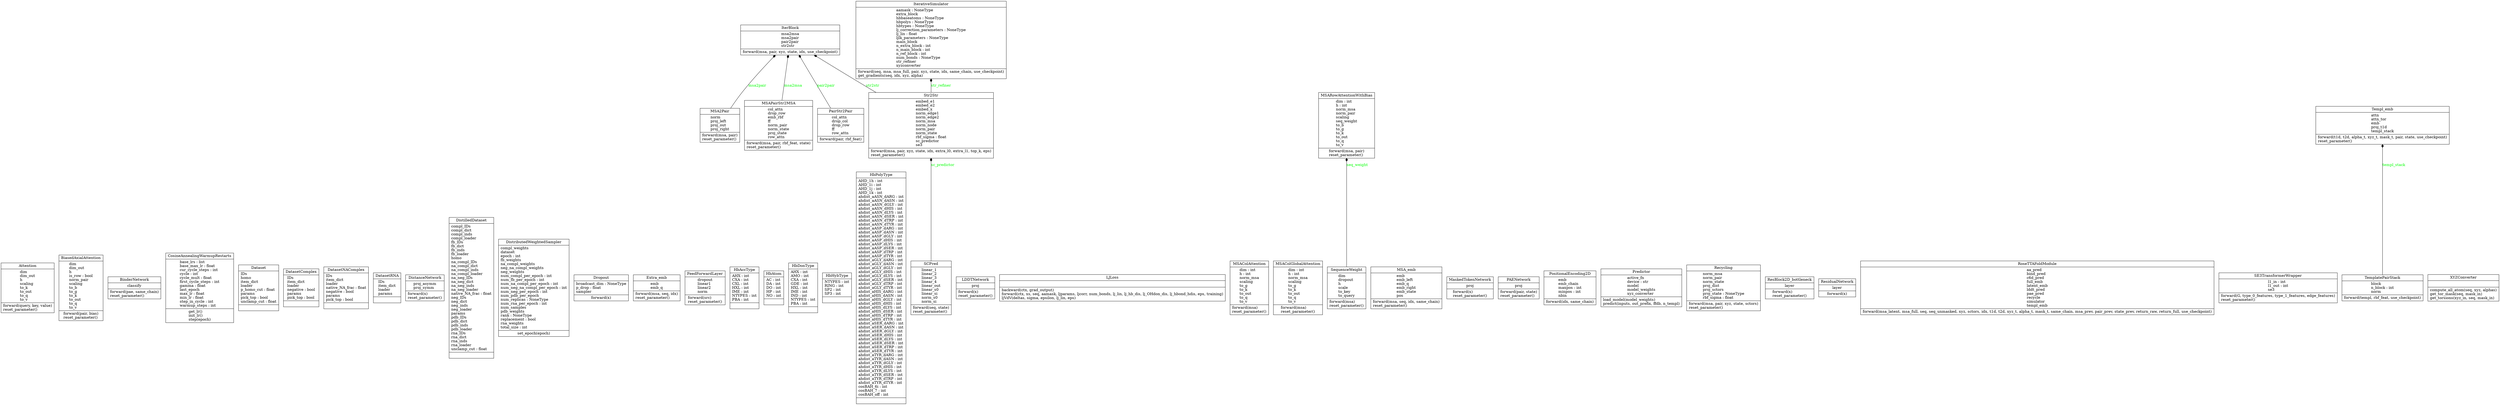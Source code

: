 digraph "classes" {
    rankdir = BT;
    charset = "utf-8";
    "network.Attention_module.Attention" [color = "black";fontcolor = "black";label = <{Attention|dim<br ALIGN="LEFT"/>dim_out<br ALIGN="LEFT"/>h<br ALIGN="LEFT"/>scaling<br ALIGN="LEFT"/>to_k<br ALIGN="LEFT"/>to_out<br ALIGN="LEFT"/>to_q<br ALIGN="LEFT"/>to_v<br ALIGN="LEFT"/>|forward(query, key, value)<br ALIGN="LEFT"/>reset_parameter()<br ALIGN="LEFT"/>}>;shape = "record";style = "solid";];
    "network.Attention_module.BiasedAxialAttention" [color = "black";fontcolor = "black";label = <{BiasedAxialAttention|dim<br ALIGN="LEFT"/>dim_out<br ALIGN="LEFT"/>h<br ALIGN="LEFT"/>is_row : bool<br ALIGN="LEFT"/>norm_pair<br ALIGN="LEFT"/>scaling<br ALIGN="LEFT"/>to_b<br ALIGN="LEFT"/>to_g<br ALIGN="LEFT"/>to_k<br ALIGN="LEFT"/>to_out<br ALIGN="LEFT"/>to_q<br ALIGN="LEFT"/>to_v<br ALIGN="LEFT"/>|forward(pair, bias)<br ALIGN="LEFT"/>reset_parameter()<br ALIGN="LEFT"/>}>;shape = "record";style = "solid";];
    "network.AuxiliaryPredictor.BinderNetwork" [color = "black";fontcolor = "black";label = <{BinderNetwork|classify<br ALIGN="LEFT"/>|forward(pae, same_chain)<br ALIGN="LEFT"/>reset_parameter()<br ALIGN="LEFT"/>}>;shape = "record";style = "solid";];
    "network.scheduler.CosineAnnealingWarmupRestarts" [color = "black";fontcolor = "black";label = <{CosineAnnealingWarmupRestarts|base_lrs : list<br ALIGN="LEFT"/>base_max_lr : float<br ALIGN="LEFT"/>cur_cycle_steps : int<br ALIGN="LEFT"/>cycle : int<br ALIGN="LEFT"/>cycle_mult : float<br ALIGN="LEFT"/>first_cycle_steps : int<br ALIGN="LEFT"/>gamma : float<br ALIGN="LEFT"/>last_epoch<br ALIGN="LEFT"/>max_lr : float<br ALIGN="LEFT"/>min_lr : float<br ALIGN="LEFT"/>step_in_cycle : int<br ALIGN="LEFT"/>warmup_steps : int<br ALIGN="LEFT"/>|get_lr()<br ALIGN="LEFT"/>init_lr()<br ALIGN="LEFT"/>step(epoch)<br ALIGN="LEFT"/>}>;shape = "record";style = "solid";];
    "network.data_loader.Dataset" [color = "black";fontcolor = "black";label = <{Dataset|IDs<br ALIGN="LEFT"/>homo<br ALIGN="LEFT"/>item_dict<br ALIGN="LEFT"/>loader<br ALIGN="LEFT"/>p_homo_cut : float<br ALIGN="LEFT"/>params<br ALIGN="LEFT"/>pick_top : bool<br ALIGN="LEFT"/>unclamp_cut : float<br ALIGN="LEFT"/>|}>;shape = "record";style = "solid";];
    "network.data_loader.DatasetComplex" [color = "black";fontcolor = "black";label = <{DatasetComplex|IDs<br ALIGN="LEFT"/>item_dict<br ALIGN="LEFT"/>loader<br ALIGN="LEFT"/>negative : bool<br ALIGN="LEFT"/>params<br ALIGN="LEFT"/>pick_top : bool<br ALIGN="LEFT"/>|}>;shape = "record";style = "solid";];
    "network.data_loader.DatasetNAComplex" [color = "black";fontcolor = "black";label = <{DatasetNAComplex|IDs<br ALIGN="LEFT"/>item_dict<br ALIGN="LEFT"/>loader<br ALIGN="LEFT"/>native_NA_frac : float<br ALIGN="LEFT"/>negative : bool<br ALIGN="LEFT"/>params<br ALIGN="LEFT"/>pick_top : bool<br ALIGN="LEFT"/>|}>;shape = "record";style = "solid";];
    "network.data_loader.DatasetRNA" [color = "black";fontcolor = "black";label = <{DatasetRNA|IDs<br ALIGN="LEFT"/>item_dict<br ALIGN="LEFT"/>loader<br ALIGN="LEFT"/>params<br ALIGN="LEFT"/>|}>;shape = "record";style = "solid";];
    "network.AuxiliaryPredictor.DistanceNetwork" [color = "black";fontcolor = "black";label = <{DistanceNetwork|proj_asymm<br ALIGN="LEFT"/>proj_symm<br ALIGN="LEFT"/>|forward(x)<br ALIGN="LEFT"/>reset_parameter()<br ALIGN="LEFT"/>}>;shape = "record";style = "solid";];
    "network.data_loader.DistilledDataset" [color = "black";fontcolor = "black";label = <{DistilledDataset|compl_IDs<br ALIGN="LEFT"/>compl_dict<br ALIGN="LEFT"/>compl_inds<br ALIGN="LEFT"/>compl_loader<br ALIGN="LEFT"/>fb_IDs<br ALIGN="LEFT"/>fb_dict<br ALIGN="LEFT"/>fb_inds<br ALIGN="LEFT"/>fb_loader<br ALIGN="LEFT"/>homo<br ALIGN="LEFT"/>na_compl_IDs<br ALIGN="LEFT"/>na_compl_dict<br ALIGN="LEFT"/>na_compl_inds<br ALIGN="LEFT"/>na_compl_loader<br ALIGN="LEFT"/>na_neg_IDs<br ALIGN="LEFT"/>na_neg_dict<br ALIGN="LEFT"/>na_neg_inds<br ALIGN="LEFT"/>na_neg_loader<br ALIGN="LEFT"/>native_NA_frac : float<br ALIGN="LEFT"/>neg_IDs<br ALIGN="LEFT"/>neg_dict<br ALIGN="LEFT"/>neg_inds<br ALIGN="LEFT"/>neg_loader<br ALIGN="LEFT"/>params<br ALIGN="LEFT"/>pdb_IDs<br ALIGN="LEFT"/>pdb_dict<br ALIGN="LEFT"/>pdb_inds<br ALIGN="LEFT"/>pdb_loader<br ALIGN="LEFT"/>rna_IDs<br ALIGN="LEFT"/>rna_dict<br ALIGN="LEFT"/>rna_inds<br ALIGN="LEFT"/>rna_loader<br ALIGN="LEFT"/>unclamp_cut : float<br ALIGN="LEFT"/>|}>;shape = "record";style = "solid";];
    "network.data_loader.DistributedWeightedSampler" [color = "black";fontcolor = "black";label = <{DistributedWeightedSampler|compl_weights<br ALIGN="LEFT"/>dataset<br ALIGN="LEFT"/>epoch : int<br ALIGN="LEFT"/>fb_weights<br ALIGN="LEFT"/>na_compl_weights<br ALIGN="LEFT"/>neg_na_compl_weights<br ALIGN="LEFT"/>neg_weights<br ALIGN="LEFT"/>num_compl_per_epoch : int<br ALIGN="LEFT"/>num_fb_per_epoch : int<br ALIGN="LEFT"/>num_na_compl_per_epoch : int<br ALIGN="LEFT"/>num_neg_na_compl_per_epoch : int<br ALIGN="LEFT"/>num_neg_per_epoch : int<br ALIGN="LEFT"/>num_pdb_per_epoch<br ALIGN="LEFT"/>num_replicas : NoneType<br ALIGN="LEFT"/>num_rna_per_epoch : int<br ALIGN="LEFT"/>num_samples<br ALIGN="LEFT"/>pdb_weights<br ALIGN="LEFT"/>rank : NoneType<br ALIGN="LEFT"/>replacement : bool<br ALIGN="LEFT"/>rna_weights<br ALIGN="LEFT"/>total_size : int<br ALIGN="LEFT"/>|set_epoch(epoch)<br ALIGN="LEFT"/>}>;shape = "record";style = "solid";];
    "network.util_module.Dropout" [color = "black";fontcolor = "black";label = <{Dropout|broadcast_dim : NoneType<br ALIGN="LEFT"/>p_drop : float<br ALIGN="LEFT"/>sampler<br ALIGN="LEFT"/>|forward(x)<br ALIGN="LEFT"/>}>;shape = "record";style = "solid";];
    "network.Embeddings.Extra_emb" [color = "black";fontcolor = "black";label = <{Extra_emb|emb<br ALIGN="LEFT"/>emb_q<br ALIGN="LEFT"/>|forward(msa, seq, idx)<br ALIGN="LEFT"/>reset_parameter()<br ALIGN="LEFT"/>}>;shape = "record";style = "solid";];
    "network.Attention_module.FeedForwardLayer" [color = "black";fontcolor = "black";label = <{FeedForwardLayer|dropout<br ALIGN="LEFT"/>linear1<br ALIGN="LEFT"/>linear2<br ALIGN="LEFT"/>norm<br ALIGN="LEFT"/>|forward(src)<br ALIGN="LEFT"/>reset_parameter()<br ALIGN="LEFT"/>}>;shape = "record";style = "solid";];
    "network.scoring.HbAccType" [color = "black";fontcolor = "black";label = <{HbAccType|AHX : int<br ALIGN="LEFT"/>CXA : int<br ALIGN="LEFT"/>CXL : int<br ALIGN="LEFT"/>HXL : int<br ALIGN="LEFT"/>IME : int<br ALIGN="LEFT"/>NTYPES : int<br ALIGN="LEFT"/>PBA : int<br ALIGN="LEFT"/>|}>;shape = "record";style = "solid";];
    "network.scoring.HbAtom" [color = "black";fontcolor = "black";label = <{HbAtom|AC : int<br ALIGN="LEFT"/>DA : int<br ALIGN="LEFT"/>DO : int<br ALIGN="LEFT"/>HP : int<br ALIGN="LEFT"/>NO : int<br ALIGN="LEFT"/>|}>;shape = "record";style = "solid";];
    "network.scoring.HbDonType" [color = "black";fontcolor = "black";label = <{HbDonType|AHX : int<br ALIGN="LEFT"/>AMO : int<br ALIGN="LEFT"/>CXA : int<br ALIGN="LEFT"/>GDE : int<br ALIGN="LEFT"/>HXL : int<br ALIGN="LEFT"/>IME : int<br ALIGN="LEFT"/>IND : int<br ALIGN="LEFT"/>NTYPES : int<br ALIGN="LEFT"/>PBA : int<br ALIGN="LEFT"/>|}>;shape = "record";style = "solid";];
    "network.scoring.HbHybType" [color = "black";fontcolor = "black";label = <{HbHybType|NTYPES : int<br ALIGN="LEFT"/>RING : int<br ALIGN="LEFT"/>SP2 : int<br ALIGN="LEFT"/>SP3 : int<br ALIGN="LEFT"/>|}>;shape = "record";style = "solid";];
    "network.scoring.HbPolyType" [color = "black";fontcolor = "black";label = <{HbPolyType|AHD_1h : int<br ALIGN="LEFT"/>AHD_1i : int<br ALIGN="LEFT"/>AHD_1j : int<br ALIGN="LEFT"/>AHD_1k : int<br ALIGN="LEFT"/>ahdist_aASN_dARG : int<br ALIGN="LEFT"/>ahdist_aASN_dASN : int<br ALIGN="LEFT"/>ahdist_aASN_dGLY : int<br ALIGN="LEFT"/>ahdist_aASN_dHIS : int<br ALIGN="LEFT"/>ahdist_aASN_dLYS : int<br ALIGN="LEFT"/>ahdist_aASN_dSER : int<br ALIGN="LEFT"/>ahdist_aASN_dTRP : int<br ALIGN="LEFT"/>ahdist_aASN_dTYR : int<br ALIGN="LEFT"/>ahdist_aASP_dARG : int<br ALIGN="LEFT"/>ahdist_aASP_dASN : int<br ALIGN="LEFT"/>ahdist_aASP_dGLY : int<br ALIGN="LEFT"/>ahdist_aASP_dHIS : int<br ALIGN="LEFT"/>ahdist_aASP_dLYS : int<br ALIGN="LEFT"/>ahdist_aASP_dSER : int<br ALIGN="LEFT"/>ahdist_aASP_dTRP : int<br ALIGN="LEFT"/>ahdist_aASP_dTYR : int<br ALIGN="LEFT"/>ahdist_aGLY_dARG : int<br ALIGN="LEFT"/>ahdist_aGLY_dASN : int<br ALIGN="LEFT"/>ahdist_aGLY_dGLY : int<br ALIGN="LEFT"/>ahdist_aGLY_dHIS : int<br ALIGN="LEFT"/>ahdist_aGLY_dLYS : int<br ALIGN="LEFT"/>ahdist_aGLY_dSER : int<br ALIGN="LEFT"/>ahdist_aGLY_dTRP : int<br ALIGN="LEFT"/>ahdist_aGLY_dTYR : int<br ALIGN="LEFT"/>ahdist_aHIS_dARG : int<br ALIGN="LEFT"/>ahdist_aHIS_dASN : int<br ALIGN="LEFT"/>ahdist_aHIS_dGLY : int<br ALIGN="LEFT"/>ahdist_aHIS_dHIS : int<br ALIGN="LEFT"/>ahdist_aHIS_dLYS : int<br ALIGN="LEFT"/>ahdist_aHIS_dSER : int<br ALIGN="LEFT"/>ahdist_aHIS_dTRP : int<br ALIGN="LEFT"/>ahdist_aHIS_dTYR : int<br ALIGN="LEFT"/>ahdist_aSER_dARG : int<br ALIGN="LEFT"/>ahdist_aSER_dASN : int<br ALIGN="LEFT"/>ahdist_aSER_dGLY : int<br ALIGN="LEFT"/>ahdist_aSER_dHIS : int<br ALIGN="LEFT"/>ahdist_aSER_dLYS : int<br ALIGN="LEFT"/>ahdist_aSER_dSER : int<br ALIGN="LEFT"/>ahdist_aSER_dTRP : int<br ALIGN="LEFT"/>ahdist_aSER_dTYR : int<br ALIGN="LEFT"/>ahdist_aTYR_dARG : int<br ALIGN="LEFT"/>ahdist_aTYR_dASN : int<br ALIGN="LEFT"/>ahdist_aTYR_dGLY : int<br ALIGN="LEFT"/>ahdist_aTYR_dHIS : int<br ALIGN="LEFT"/>ahdist_aTYR_dLYS : int<br ALIGN="LEFT"/>ahdist_aTYR_dSER : int<br ALIGN="LEFT"/>ahdist_aTYR_dTRP : int<br ALIGN="LEFT"/>ahdist_aTYR_dTYR : int<br ALIGN="LEFT"/>cosBAH_6i : int<br ALIGN="LEFT"/>cosBAH_7 : int<br ALIGN="LEFT"/>cosBAH_off : int<br ALIGN="LEFT"/>|}>;shape = "record";style = "solid";];
    "network.Track_module.IterBlock" [color = "black";fontcolor = "black";label = <{IterBlock|msa2msa<br ALIGN="LEFT"/>msa2pair<br ALIGN="LEFT"/>pair2pair<br ALIGN="LEFT"/>str2str<br ALIGN="LEFT"/>|forward(msa, pair, xyz, state, idx, use_checkpoint)<br ALIGN="LEFT"/>}>;shape = "record";style = "solid";];
    "network.Track_module.IterativeSimulator" [color = "black";fontcolor = "black";label = <{IterativeSimulator|aamask : NoneType<br ALIGN="LEFT"/>extra_block<br ALIGN="LEFT"/>hbbaseatoms : NoneType<br ALIGN="LEFT"/>hbpolys : NoneType<br ALIGN="LEFT"/>hbtypes : NoneType<br ALIGN="LEFT"/>lj_correction_parameters : NoneType<br ALIGN="LEFT"/>lj_lin : float<br ALIGN="LEFT"/>ljlk_parameters : NoneType<br ALIGN="LEFT"/>main_block<br ALIGN="LEFT"/>n_extra_block : int<br ALIGN="LEFT"/>n_main_block : int<br ALIGN="LEFT"/>n_ref_block : int<br ALIGN="LEFT"/>num_bonds : NoneType<br ALIGN="LEFT"/>str_refiner<br ALIGN="LEFT"/>xyzconverter<br ALIGN="LEFT"/>|forward(seq, msa, msa_full, pair, xyz, state, idx, same_chain, use_checkpoint)<br ALIGN="LEFT"/>get_gradients(seq, idx, xyz, alpha)<br ALIGN="LEFT"/>}>;shape = "record";style = "solid";];
    "network.AuxiliaryPredictor.LDDTNetwork" [color = "black";fontcolor = "black";label = <{LDDTNetwork|proj<br ALIGN="LEFT"/>|forward(x)<br ALIGN="LEFT"/>reset_parameter()<br ALIGN="LEFT"/>}>;shape = "record";style = "solid";];
    "network.loss.LJLoss" [color = "black";fontcolor = "black";label = <{LJLoss|<br ALIGN="LEFT"/>|backward(ctx, grad_output)<br ALIGN="LEFT"/>forward(ctx, xs, seq, aamask, ljparams, ljcorr, num_bonds, lj_lin, lj_hb_dis, lj_OHdon_dis, lj_hbond_hdis, eps, training)<br ALIGN="LEFT"/>ljVdV(deltas, sigma, epsilon, lj_lin, eps)<br ALIGN="LEFT"/>}>;shape = "record";style = "solid";];
    "network.Track_module.MSA2Pair" [color = "black";fontcolor = "black";label = <{MSA2Pair|norm<br ALIGN="LEFT"/>proj_left<br ALIGN="LEFT"/>proj_out<br ALIGN="LEFT"/>proj_right<br ALIGN="LEFT"/>|forward(msa, pair)<br ALIGN="LEFT"/>reset_parameter()<br ALIGN="LEFT"/>}>;shape = "record";style = "solid";];
    "network.Attention_module.MSAColAttention" [color = "black";fontcolor = "black";label = <{MSAColAttention|dim : int<br ALIGN="LEFT"/>h : int<br ALIGN="LEFT"/>norm_msa<br ALIGN="LEFT"/>scaling<br ALIGN="LEFT"/>to_g<br ALIGN="LEFT"/>to_k<br ALIGN="LEFT"/>to_out<br ALIGN="LEFT"/>to_q<br ALIGN="LEFT"/>to_v<br ALIGN="LEFT"/>|forward(msa)<br ALIGN="LEFT"/>reset_parameter()<br ALIGN="LEFT"/>}>;shape = "record";style = "solid";];
    "network.Attention_module.MSAColGlobalAttention" [color = "black";fontcolor = "black";label = <{MSAColGlobalAttention|dim : int<br ALIGN="LEFT"/>h : int<br ALIGN="LEFT"/>norm_msa<br ALIGN="LEFT"/>scaling<br ALIGN="LEFT"/>to_g<br ALIGN="LEFT"/>to_k<br ALIGN="LEFT"/>to_out<br ALIGN="LEFT"/>to_q<br ALIGN="LEFT"/>to_v<br ALIGN="LEFT"/>|forward(msa)<br ALIGN="LEFT"/>reset_parameter()<br ALIGN="LEFT"/>}>;shape = "record";style = "solid";];
    "network.Track_module.MSAPairStr2MSA" [color = "black";fontcolor = "black";label = <{MSAPairStr2MSA|col_attn<br ALIGN="LEFT"/>drop_row<br ALIGN="LEFT"/>emb_rbf<br ALIGN="LEFT"/>ff<br ALIGN="LEFT"/>norm_pair<br ALIGN="LEFT"/>norm_state<br ALIGN="LEFT"/>proj_state<br ALIGN="LEFT"/>row_attn<br ALIGN="LEFT"/>|forward(msa, pair, rbf_feat, state)<br ALIGN="LEFT"/>reset_parameter()<br ALIGN="LEFT"/>}>;shape = "record";style = "solid";];
    "network.Attention_module.MSARowAttentionWithBias" [color = "black";fontcolor = "black";label = <{MSARowAttentionWithBias|dim : int<br ALIGN="LEFT"/>h : int<br ALIGN="LEFT"/>norm_msa<br ALIGN="LEFT"/>norm_pair<br ALIGN="LEFT"/>scaling<br ALIGN="LEFT"/>seq_weight<br ALIGN="LEFT"/>to_b<br ALIGN="LEFT"/>to_g<br ALIGN="LEFT"/>to_k<br ALIGN="LEFT"/>to_out<br ALIGN="LEFT"/>to_q<br ALIGN="LEFT"/>to_v<br ALIGN="LEFT"/>|forward(msa, pair)<br ALIGN="LEFT"/>reset_parameter()<br ALIGN="LEFT"/>}>;shape = "record";style = "solid";];
    "network.Embeddings.MSA_emb" [color = "black";fontcolor = "black";label = <{MSA_emb|emb<br ALIGN="LEFT"/>emb_left<br ALIGN="LEFT"/>emb_q<br ALIGN="LEFT"/>emb_right<br ALIGN="LEFT"/>emb_state<br ALIGN="LEFT"/>pos<br ALIGN="LEFT"/>|forward(msa, seq, idx, same_chain)<br ALIGN="LEFT"/>reset_parameter()<br ALIGN="LEFT"/>}>;shape = "record";style = "solid";];
    "network.AuxiliaryPredictor.MaskedTokenNetwork" [color = "black";fontcolor = "black";label = <{MaskedTokenNetwork|proj<br ALIGN="LEFT"/>|forward(x)<br ALIGN="LEFT"/>reset_parameter()<br ALIGN="LEFT"/>}>;shape = "record";style = "solid";];
    "network.AuxiliaryPredictor.PAENetwork" [color = "black";fontcolor = "black";label = <{PAENetwork|proj<br ALIGN="LEFT"/>|forward(pair, state)<br ALIGN="LEFT"/>reset_parameter()<br ALIGN="LEFT"/>}>;shape = "record";style = "solid";];
    "network.Track_module.PairStr2Pair" [color = "black";fontcolor = "black";label = <{PairStr2Pair|col_attn<br ALIGN="LEFT"/>drop_col<br ALIGN="LEFT"/>drop_row<br ALIGN="LEFT"/>ff<br ALIGN="LEFT"/>row_attn<br ALIGN="LEFT"/>|forward(pair, rbf_feat)<br ALIGN="LEFT"/>}>;shape = "record";style = "solid";];
    "network.Track_module.PositionalEncoding2D" [color = "black";fontcolor = "black";label = <{PositionalEncoding2D|emb<br ALIGN="LEFT"/>emb_chain<br ALIGN="LEFT"/>maxpos : int<br ALIGN="LEFT"/>minpos : int<br ALIGN="LEFT"/>nbin<br ALIGN="LEFT"/>|forward(idx, same_chain)<br ALIGN="LEFT"/>}>;shape = "record";style = "solid";];
    "network.predict.Predictor" [color = "black";fontcolor = "black";label = <{Predictor|active_fn<br ALIGN="LEFT"/>device : str<br ALIGN="LEFT"/>model<br ALIGN="LEFT"/>model_weights<br ALIGN="LEFT"/>xyz_converter<br ALIGN="LEFT"/>|load_model(model_weights)<br ALIGN="LEFT"/>predict(inputs, out_prefix, ffdb, n_templ)<br ALIGN="LEFT"/>}>;shape = "record";style = "solid";];
    "network.Embeddings.Recycling" [color = "black";fontcolor = "black";label = <{Recycling|norm_msa<br ALIGN="LEFT"/>norm_pair<br ALIGN="LEFT"/>norm_state<br ALIGN="LEFT"/>proj_dist<br ALIGN="LEFT"/>proj_sctors<br ALIGN="LEFT"/>proj_state : NoneType<br ALIGN="LEFT"/>rbf_sigma : float<br ALIGN="LEFT"/>|forward(msa, pair, xyz, state, sctors)<br ALIGN="LEFT"/>reset_parameter()<br ALIGN="LEFT"/>}>;shape = "record";style = "solid";];
    "network.resnet.ResBlock2D_bottleneck" [color = "black";fontcolor = "black";label = <{ResBlock2D_bottleneck|layer<br ALIGN="LEFT"/>|forward(x)<br ALIGN="LEFT"/>reset_parameter()<br ALIGN="LEFT"/>}>;shape = "record";style = "solid";];
    "network.resnet.ResidualNetwork" [color = "black";fontcolor = "black";label = <{ResidualNetwork|layer<br ALIGN="LEFT"/>|forward(x)<br ALIGN="LEFT"/>}>;shape = "record";style = "solid";];
    "network.RoseTTAFoldModel.RoseTTAFoldModule" [color = "black";fontcolor = "black";label = <{RoseTTAFoldModule|aa_pred<br ALIGN="LEFT"/>bind_pred<br ALIGN="LEFT"/>c6d_pred<br ALIGN="LEFT"/>full_emb<br ALIGN="LEFT"/>latent_emb<br ALIGN="LEFT"/>lddt_pred<br ALIGN="LEFT"/>pae_pred<br ALIGN="LEFT"/>recycle<br ALIGN="LEFT"/>simulator<br ALIGN="LEFT"/>templ_emb<br ALIGN="LEFT"/>|forward(msa_latent, msa_full, seq, seq_unmasked, xyz, sctors, idx, t1d, t2d, xyz_t, alpha_t, mask_t, same_chain, msa_prev, pair_prev, state_prev, return_raw, return_full, use_checkpoint)<br ALIGN="LEFT"/>}>;shape = "record";style = "solid";];
    "network.Track_module.SCPred" [color = "black";fontcolor = "black";label = <{SCPred|linear_1<br ALIGN="LEFT"/>linear_2<br ALIGN="LEFT"/>linear_3<br ALIGN="LEFT"/>linear_4<br ALIGN="LEFT"/>linear_out<br ALIGN="LEFT"/>linear_s0<br ALIGN="LEFT"/>linear_si<br ALIGN="LEFT"/>norm_s0<br ALIGN="LEFT"/>norm_si<br ALIGN="LEFT"/>|forward(seq, state)<br ALIGN="LEFT"/>reset_parameter()<br ALIGN="LEFT"/>}>;shape = "record";style = "solid";];
    "network.SE3_network.SE3TransformerWrapper" [color = "black";fontcolor = "black";label = <{SE3TransformerWrapper|l1_in : int<br ALIGN="LEFT"/>l1_out : int<br ALIGN="LEFT"/>se3<br ALIGN="LEFT"/>|forward(G, type_0_features, type_1_features, edge_features)<br ALIGN="LEFT"/>reset_parameter()<br ALIGN="LEFT"/>}>;shape = "record";style = "solid";];
    "network.Attention_module.SequenceWeight" [color = "black";fontcolor = "black";label = <{SequenceWeight|dim<br ALIGN="LEFT"/>dropout<br ALIGN="LEFT"/>h<br ALIGN="LEFT"/>scale<br ALIGN="LEFT"/>to_key<br ALIGN="LEFT"/>to_query<br ALIGN="LEFT"/>|forward(msa)<br ALIGN="LEFT"/>reset_parameter()<br ALIGN="LEFT"/>}>;shape = "record";style = "solid";];
    "network.Track_module.Str2Str" [color = "black";fontcolor = "black";label = <{Str2Str|embed_e1<br ALIGN="LEFT"/>embed_e2<br ALIGN="LEFT"/>embed_x<br ALIGN="LEFT"/>norm_edge1<br ALIGN="LEFT"/>norm_edge2<br ALIGN="LEFT"/>norm_msa<br ALIGN="LEFT"/>norm_node<br ALIGN="LEFT"/>norm_pair<br ALIGN="LEFT"/>norm_state<br ALIGN="LEFT"/>rbf_sigma : float<br ALIGN="LEFT"/>sc_predictor<br ALIGN="LEFT"/>se3<br ALIGN="LEFT"/>|forward(msa, pair, xyz, state, idx, extra_l0, extra_l1, top_k, eps)<br ALIGN="LEFT"/>reset_parameter()<br ALIGN="LEFT"/>}>;shape = "record";style = "solid";];
    "network.Embeddings.Templ_emb" [color = "black";fontcolor = "black";label = <{Templ_emb|attn<br ALIGN="LEFT"/>attn_tor<br ALIGN="LEFT"/>emb<br ALIGN="LEFT"/>proj_t1d<br ALIGN="LEFT"/>templ_stack<br ALIGN="LEFT"/>|forward(t1d, t2d, alpha_t, xyz_t, mask_t, pair, state, use_checkpoint)<br ALIGN="LEFT"/>reset_parameter()<br ALIGN="LEFT"/>}>;shape = "record";style = "solid";];
    "network.Embeddings.TemplatePairStack" [color = "black";fontcolor = "black";label = <{TemplatePairStack|block<br ALIGN="LEFT"/>n_block : int<br ALIGN="LEFT"/>norm<br ALIGN="LEFT"/>|forward(templ, rbf_feat, use_checkpoint)<br ALIGN="LEFT"/>}>;shape = "record";style = "solid";];
    "network.util_module.XYZConverter" [color = "black";fontcolor = "black";label = <{XYZConverter|<br ALIGN="LEFT"/>|compute_all_atom(seq, xyz, alphas)<br ALIGN="LEFT"/>get_tor_mask(seq, mask_in)<br ALIGN="LEFT"/>get_torsions(xyz_in, seq, mask_in)<br ALIGN="LEFT"/>}>;shape = "record";style = "solid";];
    "network.Attention_module.SequenceWeight" -> "network.Attention_module.MSARowAttentionWithBias" [arrowhead = "diamond"; arrowtail = "none"; fontcolor = "green"; label = "seq_weight"; style = "solid";];
    "network.Embeddings.TemplatePairStack" -> "network.Embeddings.Templ_emb" [arrowhead = "diamond"; arrowtail = "none"; fontcolor = "green"; label = "templ_stack"; style = "solid";];
    "network.Track_module.MSA2Pair" -> "network.Track_module.IterBlock" [arrowhead = "diamond"; arrowtail = "none"; fontcolor = "green"; label = "msa2pair"; style = "solid";];
    "network.Track_module.MSAPairStr2MSA" -> "network.Track_module.IterBlock" [arrowhead = "diamond"; arrowtail = "none"; fontcolor = "green"; label = "msa2msa"; style = "solid";];
    "network.Track_module.PairStr2Pair" -> "network.Track_module.IterBlock" [arrowhead = "diamond"; arrowtail = "none"; fontcolor = "green"; label = "pair2pair"; style = "solid";];
    "network.Track_module.SCPred" -> "network.Track_module.Str2Str" [arrowhead = "diamond"; arrowtail = "none"; fontcolor = "green"; label = "sc_predictor"; style = "solid";];
    "network.Track_module.Str2Str" -> "network.Track_module.IterBlock" [arrowhead = "diamond"; arrowtail = "none"; fontcolor = "green"; label = "str2str"; style = "solid";];
    "network.Track_module.Str2Str" -> "network.Track_module.IterativeSimulator" [arrowhead = "diamond"; arrowtail = "none"; fontcolor = "green"; label = "str_refiner"; style = "solid";];
}